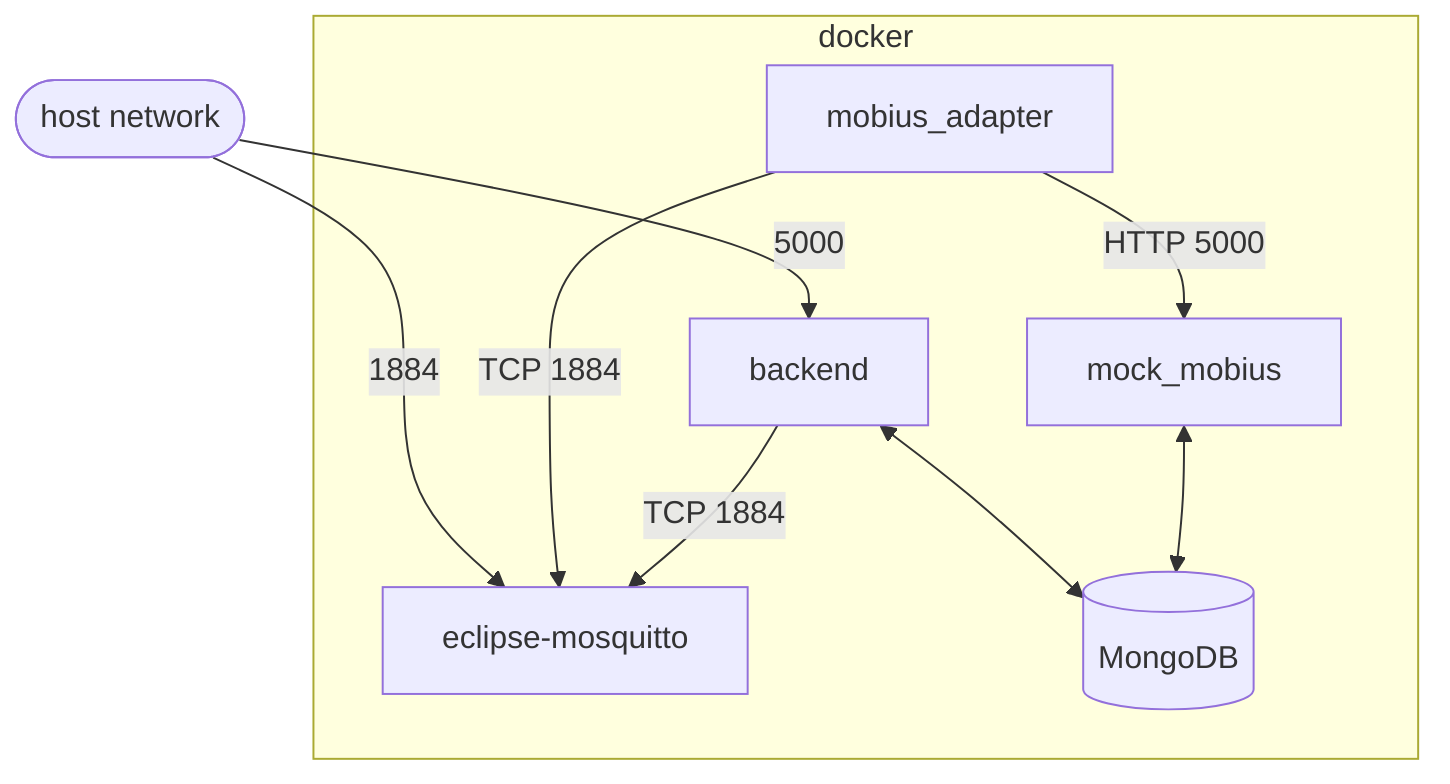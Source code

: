 flowchart TD;

subgraph docker
    mqtt[eclipse-mosquitto]
    mobius[mock_mobius]
    ma[mobius_adapter]
    mongo[(MongoDB)]
    b[backend]

    b -- TCP 1884 --> mqtt
    ma -- TCP 1884 --> mqtt
    mobius <--> mongo
    b <--> mongo
    ma -- HTTP 5000 --> mobius
end

out([host network])
out -- 1884 --> mqtt
out -- 5000 --> b
